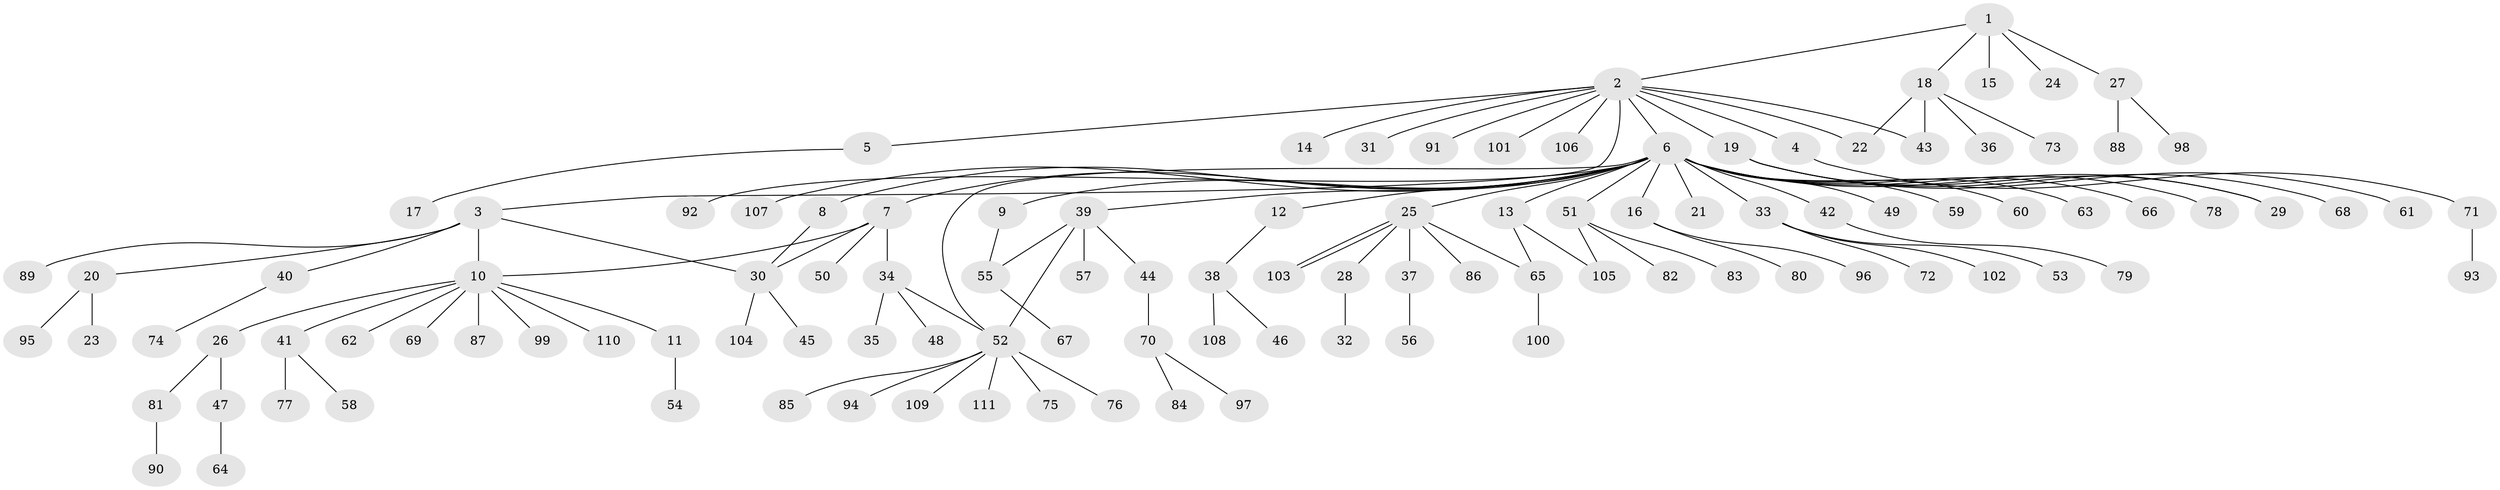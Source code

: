 // Generated by graph-tools (version 1.1) at 2025/14/03/09/25 04:14:35]
// undirected, 111 vertices, 122 edges
graph export_dot {
graph [start="1"]
  node [color=gray90,style=filled];
  1;
  2;
  3;
  4;
  5;
  6;
  7;
  8;
  9;
  10;
  11;
  12;
  13;
  14;
  15;
  16;
  17;
  18;
  19;
  20;
  21;
  22;
  23;
  24;
  25;
  26;
  27;
  28;
  29;
  30;
  31;
  32;
  33;
  34;
  35;
  36;
  37;
  38;
  39;
  40;
  41;
  42;
  43;
  44;
  45;
  46;
  47;
  48;
  49;
  50;
  51;
  52;
  53;
  54;
  55;
  56;
  57;
  58;
  59;
  60;
  61;
  62;
  63;
  64;
  65;
  66;
  67;
  68;
  69;
  70;
  71;
  72;
  73;
  74;
  75;
  76;
  77;
  78;
  79;
  80;
  81;
  82;
  83;
  84;
  85;
  86;
  87;
  88;
  89;
  90;
  91;
  92;
  93;
  94;
  95;
  96;
  97;
  98;
  99;
  100;
  101;
  102;
  103;
  104;
  105;
  106;
  107;
  108;
  109;
  110;
  111;
  1 -- 2;
  1 -- 15;
  1 -- 18;
  1 -- 24;
  1 -- 27;
  2 -- 3;
  2 -- 4;
  2 -- 5;
  2 -- 6;
  2 -- 14;
  2 -- 19;
  2 -- 22;
  2 -- 31;
  2 -- 43;
  2 -- 91;
  2 -- 101;
  2 -- 106;
  3 -- 10;
  3 -- 20;
  3 -- 30;
  3 -- 40;
  3 -- 89;
  4 -- 71;
  5 -- 17;
  6 -- 7;
  6 -- 8;
  6 -- 9;
  6 -- 12;
  6 -- 13;
  6 -- 16;
  6 -- 21;
  6 -- 25;
  6 -- 29;
  6 -- 33;
  6 -- 39;
  6 -- 42;
  6 -- 49;
  6 -- 51;
  6 -- 52;
  6 -- 59;
  6 -- 60;
  6 -- 63;
  6 -- 66;
  6 -- 78;
  6 -- 92;
  6 -- 107;
  7 -- 10;
  7 -- 30;
  7 -- 34;
  7 -- 50;
  8 -- 30;
  9 -- 55;
  10 -- 11;
  10 -- 26;
  10 -- 41;
  10 -- 62;
  10 -- 69;
  10 -- 87;
  10 -- 99;
  10 -- 110;
  11 -- 54;
  12 -- 38;
  13 -- 65;
  13 -- 105;
  16 -- 80;
  16 -- 96;
  18 -- 22;
  18 -- 36;
  18 -- 43;
  18 -- 73;
  19 -- 29;
  19 -- 61;
  19 -- 68;
  20 -- 23;
  20 -- 95;
  25 -- 28;
  25 -- 37;
  25 -- 65;
  25 -- 86;
  25 -- 103;
  25 -- 103;
  26 -- 47;
  26 -- 81;
  27 -- 88;
  27 -- 98;
  28 -- 32;
  30 -- 45;
  30 -- 104;
  33 -- 53;
  33 -- 72;
  33 -- 102;
  34 -- 35;
  34 -- 48;
  34 -- 52;
  37 -- 56;
  38 -- 46;
  38 -- 108;
  39 -- 44;
  39 -- 52;
  39 -- 55;
  39 -- 57;
  40 -- 74;
  41 -- 58;
  41 -- 77;
  42 -- 79;
  44 -- 70;
  47 -- 64;
  51 -- 82;
  51 -- 83;
  51 -- 105;
  52 -- 75;
  52 -- 76;
  52 -- 85;
  52 -- 94;
  52 -- 109;
  52 -- 111;
  55 -- 67;
  65 -- 100;
  70 -- 84;
  70 -- 97;
  71 -- 93;
  81 -- 90;
}
